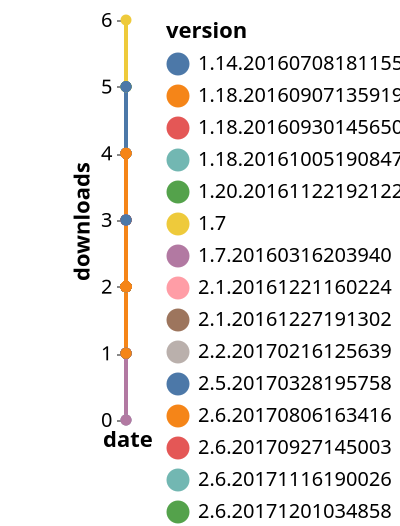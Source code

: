 {"$schema": "https://vega.github.io/schema/vega-lite/v5.json", "description": "A simple bar chart with embedded data.", "data": {"values": [{"date": "2021-09-03", "total": 2870, "delta": 2, "version": "2.2.20170216125639"}, {"date": "2021-09-04", "total": 2872, "delta": 2, "version": "2.2.20170216125639"}, {"date": "2021-09-05", "total": 2874, "delta": 2, "version": "2.2.20170216125639"}, {"date": "2021-09-06", "total": 2876, "delta": 2, "version": "2.2.20170216125639"}, {"date": "2021-09-07", "total": 2878, "delta": 2, "version": "2.2.20170216125639"}, {"date": "2021-09-08", "total": 2881, "delta": 3, "version": "2.2.20170216125639"}, {"date": "2021-09-09", "total": 2884, "delta": 3, "version": "2.2.20170216125639"}, {"date": "2021-09-10", "total": 2886, "delta": 2, "version": "2.2.20170216125639"}, {"date": "2021-09-11", "total": 2888, "delta": 2, "version": "2.2.20170216125639"}, {"date": "2021-09-12", "total": 2890, "delta": 2, "version": "2.2.20170216125639"}, {"date": "2021-09-13", "total": 2892, "delta": 2, "version": "2.2.20170216125639"}, {"date": "2021-09-14", "total": 2894, "delta": 2, "version": "2.2.20170216125639"}, {"date": "2021-09-15", "total": 2896, "delta": 2, "version": "2.2.20170216125639"}, {"date": "2021-09-16", "total": 2897, "delta": 1, "version": "2.2.20170216125639"}, {"date": "2021-09-03", "total": 2704, "delta": 3, "version": "2.6.20171116190026"}, {"date": "2021-09-04", "total": 2706, "delta": 2, "version": "2.6.20171116190026"}, {"date": "2021-09-05", "total": 2708, "delta": 2, "version": "2.6.20171116190026"}, {"date": "2021-09-06", "total": 2710, "delta": 2, "version": "2.6.20171116190026"}, {"date": "2021-09-07", "total": 2712, "delta": 2, "version": "2.6.20171116190026"}, {"date": "2021-09-08", "total": 2714, "delta": 2, "version": "2.6.20171116190026"}, {"date": "2021-09-09", "total": 2717, "delta": 3, "version": "2.6.20171116190026"}, {"date": "2021-09-10", "total": 2719, "delta": 2, "version": "2.6.20171116190026"}, {"date": "2021-09-11", "total": 2721, "delta": 2, "version": "2.6.20171116190026"}, {"date": "2021-09-12", "total": 2723, "delta": 2, "version": "2.6.20171116190026"}, {"date": "2021-09-13", "total": 2725, "delta": 2, "version": "2.6.20171116190026"}, {"date": "2021-09-14", "total": 2727, "delta": 2, "version": "2.6.20171116190026"}, {"date": "2021-09-15", "total": 2727, "delta": 0, "version": "2.6.20171116190026"}, {"date": "2021-09-16", "total": 2728, "delta": 1, "version": "2.6.20171116190026"}, {"date": "2021-09-03", "total": 2750, "delta": 2, "version": "1.20.20161122192122"}, {"date": "2021-09-04", "total": 2752, "delta": 2, "version": "1.20.20161122192122"}, {"date": "2021-09-05", "total": 2754, "delta": 2, "version": "1.20.20161122192122"}, {"date": "2021-09-06", "total": 2756, "delta": 2, "version": "1.20.20161122192122"}, {"date": "2021-09-07", "total": 2758, "delta": 2, "version": "1.20.20161122192122"}, {"date": "2021-09-08", "total": 2761, "delta": 3, "version": "1.20.20161122192122"}, {"date": "2021-09-09", "total": 2764, "delta": 3, "version": "1.20.20161122192122"}, {"date": "2021-09-10", "total": 2766, "delta": 2, "version": "1.20.20161122192122"}, {"date": "2021-09-11", "total": 2768, "delta": 2, "version": "1.20.20161122192122"}, {"date": "2021-09-12", "total": 2770, "delta": 2, "version": "1.20.20161122192122"}, {"date": "2021-09-13", "total": 2772, "delta": 2, "version": "1.20.20161122192122"}, {"date": "2021-09-14", "total": 2774, "delta": 2, "version": "1.20.20161122192122"}, {"date": "2021-09-15", "total": 2776, "delta": 2, "version": "1.20.20161122192122"}, {"date": "2021-09-16", "total": 2777, "delta": 1, "version": "1.20.20161122192122"}, {"date": "2021-09-03", "total": 2765, "delta": 3, "version": "1.18.20161005190847"}, {"date": "2021-09-04", "total": 2767, "delta": 2, "version": "1.18.20161005190847"}, {"date": "2021-09-05", "total": 2769, "delta": 2, "version": "1.18.20161005190847"}, {"date": "2021-09-06", "total": 2771, "delta": 2, "version": "1.18.20161005190847"}, {"date": "2021-09-07", "total": 2773, "delta": 2, "version": "1.18.20161005190847"}, {"date": "2021-09-08", "total": 2776, "delta": 3, "version": "1.18.20161005190847"}, {"date": "2021-09-09", "total": 2779, "delta": 3, "version": "1.18.20161005190847"}, {"date": "2021-09-10", "total": 2781, "delta": 2, "version": "1.18.20161005190847"}, {"date": "2021-09-11", "total": 2783, "delta": 2, "version": "1.18.20161005190847"}, {"date": "2021-09-12", "total": 2785, "delta": 2, "version": "1.18.20161005190847"}, {"date": "2021-09-13", "total": 2787, "delta": 2, "version": "1.18.20161005190847"}, {"date": "2021-09-14", "total": 2789, "delta": 2, "version": "1.18.20161005190847"}, {"date": "2021-09-15", "total": 2791, "delta": 2, "version": "1.18.20161005190847"}, {"date": "2021-09-16", "total": 2792, "delta": 1, "version": "1.18.20161005190847"}, {"date": "2021-09-03", "total": 3428, "delta": 2, "version": "1.7"}, {"date": "2021-09-04", "total": 3430, "delta": 2, "version": "1.7"}, {"date": "2021-09-05", "total": 3432, "delta": 2, "version": "1.7"}, {"date": "2021-09-06", "total": 3434, "delta": 2, "version": "1.7"}, {"date": "2021-09-07", "total": 3436, "delta": 2, "version": "1.7"}, {"date": "2021-09-08", "total": 3441, "delta": 5, "version": "1.7"}, {"date": "2021-09-09", "total": 3446, "delta": 5, "version": "1.7"}, {"date": "2021-09-10", "total": 3448, "delta": 2, "version": "1.7"}, {"date": "2021-09-11", "total": 3450, "delta": 2, "version": "1.7"}, {"date": "2021-09-12", "total": 3452, "delta": 2, "version": "1.7"}, {"date": "2021-09-13", "total": 3454, "delta": 2, "version": "1.7"}, {"date": "2021-09-14", "total": 3456, "delta": 2, "version": "1.7"}, {"date": "2021-09-15", "total": 3458, "delta": 2, "version": "1.7"}, {"date": "2021-09-16", "total": 3459, "delta": 1, "version": "1.7"}, {"date": "2021-09-03", "total": 2571, "delta": 2, "version": "1.18.20160930145650"}, {"date": "2021-09-04", "total": 2573, "delta": 2, "version": "1.18.20160930145650"}, {"date": "2021-09-05", "total": 2575, "delta": 2, "version": "1.18.20160930145650"}, {"date": "2021-09-06", "total": 2577, "delta": 2, "version": "1.18.20160930145650"}, {"date": "2021-09-07", "total": 2579, "delta": 2, "version": "1.18.20160930145650"}, {"date": "2021-09-08", "total": 2582, "delta": 3, "version": "1.18.20160930145650"}, {"date": "2021-09-09", "total": 2585, "delta": 3, "version": "1.18.20160930145650"}, {"date": "2021-09-10", "total": 2587, "delta": 2, "version": "1.18.20160930145650"}, {"date": "2021-09-11", "total": 2589, "delta": 2, "version": "1.18.20160930145650"}, {"date": "2021-09-12", "total": 2591, "delta": 2, "version": "1.18.20160930145650"}, {"date": "2021-09-13", "total": 2593, "delta": 2, "version": "1.18.20160930145650"}, {"date": "2021-09-14", "total": 2595, "delta": 2, "version": "1.18.20160930145650"}, {"date": "2021-09-15", "total": 2597, "delta": 2, "version": "1.18.20160930145650"}, {"date": "2021-09-16", "total": 2598, "delta": 1, "version": "1.18.20160930145650"}, {"date": "2021-09-03", "total": 2581, "delta": 2, "version": "2.1.20161221160224"}, {"date": "2021-09-04", "total": 2583, "delta": 2, "version": "2.1.20161221160224"}, {"date": "2021-09-05", "total": 2585, "delta": 2, "version": "2.1.20161221160224"}, {"date": "2021-09-06", "total": 2587, "delta": 2, "version": "2.1.20161221160224"}, {"date": "2021-09-07", "total": 2589, "delta": 2, "version": "2.1.20161221160224"}, {"date": "2021-09-08", "total": 2591, "delta": 2, "version": "2.1.20161221160224"}, {"date": "2021-09-09", "total": 2594, "delta": 3, "version": "2.1.20161221160224"}, {"date": "2021-09-10", "total": 2596, "delta": 2, "version": "2.1.20161221160224"}, {"date": "2021-09-11", "total": 2598, "delta": 2, "version": "2.1.20161221160224"}, {"date": "2021-09-12", "total": 2600, "delta": 2, "version": "2.1.20161221160224"}, {"date": "2021-09-13", "total": 2602, "delta": 2, "version": "2.1.20161221160224"}, {"date": "2021-09-14", "total": 2604, "delta": 2, "version": "2.1.20161221160224"}, {"date": "2021-09-15", "total": 2605, "delta": 1, "version": "2.1.20161221160224"}, {"date": "2021-09-16", "total": 2606, "delta": 1, "version": "2.1.20161221160224"}, {"date": "2021-09-03", "total": 4285, "delta": 2, "version": "2.7.20180611133406"}, {"date": "2021-09-04", "total": 4287, "delta": 2, "version": "2.7.20180611133406"}, {"date": "2021-09-05", "total": 4289, "delta": 2, "version": "2.7.20180611133406"}, {"date": "2021-09-06", "total": 4291, "delta": 2, "version": "2.7.20180611133406"}, {"date": "2021-09-07", "total": 4293, "delta": 2, "version": "2.7.20180611133406"}, {"date": "2021-09-08", "total": 4298, "delta": 5, "version": "2.7.20180611133406"}, {"date": "2021-09-09", "total": 4304, "delta": 6, "version": "2.7.20180611133406"}, {"date": "2021-09-10", "total": 4306, "delta": 2, "version": "2.7.20180611133406"}, {"date": "2021-09-11", "total": 4308, "delta": 2, "version": "2.7.20180611133406"}, {"date": "2021-09-12", "total": 4310, "delta": 2, "version": "2.7.20180611133406"}, {"date": "2021-09-13", "total": 4312, "delta": 2, "version": "2.7.20180611133406"}, {"date": "2021-09-14", "total": 4314, "delta": 2, "version": "2.7.20180611133406"}, {"date": "2021-09-15", "total": 4316, "delta": 2, "version": "2.7.20180611133406"}, {"date": "2021-09-16", "total": 4318, "delta": 2, "version": "2.7.20180611133406"}, {"date": "2021-09-03", "total": 4449, "delta": 3, "version": "1.7.20160316203940"}, {"date": "2021-09-04", "total": 4451, "delta": 2, "version": "1.7.20160316203940"}, {"date": "2021-09-05", "total": 4453, "delta": 2, "version": "1.7.20160316203940"}, {"date": "2021-09-06", "total": 4455, "delta": 2, "version": "1.7.20160316203940"}, {"date": "2021-09-07", "total": 4457, "delta": 2, "version": "1.7.20160316203940"}, {"date": "2021-09-08", "total": 4461, "delta": 4, "version": "1.7.20160316203940"}, {"date": "2021-09-09", "total": 4466, "delta": 5, "version": "1.7.20160316203940"}, {"date": "2021-09-10", "total": 4468, "delta": 2, "version": "1.7.20160316203940"}, {"date": "2021-09-11", "total": 4470, "delta": 2, "version": "1.7.20160316203940"}, {"date": "2021-09-12", "total": 4472, "delta": 2, "version": "1.7.20160316203940"}, {"date": "2021-09-13", "total": 4474, "delta": 2, "version": "1.7.20160316203940"}, {"date": "2021-09-14", "total": 4476, "delta": 2, "version": "1.7.20160316203940"}, {"date": "2021-09-15", "total": 4477, "delta": 1, "version": "1.7.20160316203940"}, {"date": "2021-09-16", "total": 4478, "delta": 1, "version": "1.7.20160316203940"}, {"date": "2021-09-03", "total": 249, "delta": 1, "version": "2.7.20180809223002"}, {"date": "2021-09-04", "total": 250, "delta": 1, "version": "2.7.20180809223002"}, {"date": "2021-09-05", "total": 251, "delta": 1, "version": "2.7.20180809223002"}, {"date": "2021-09-06", "total": 252, "delta": 1, "version": "2.7.20180809223002"}, {"date": "2021-09-07", "total": 253, "delta": 1, "version": "2.7.20180809223002"}, {"date": "2021-09-08", "total": 253, "delta": 0, "version": "2.7.20180809223002"}, {"date": "2021-09-09", "total": 256, "delta": 3, "version": "2.7.20180809223002"}, {"date": "2021-09-10", "total": 258, "delta": 2, "version": "2.7.20180809223002"}, {"date": "2021-09-11", "total": 259, "delta": 1, "version": "2.7.20180809223002"}, {"date": "2021-09-12", "total": 260, "delta": 1, "version": "2.7.20180809223002"}, {"date": "2021-09-13", "total": 261, "delta": 1, "version": "2.7.20180809223002"}, {"date": "2021-09-14", "total": 262, "delta": 1, "version": "2.7.20180809223002"}, {"date": "2021-09-15", "total": 262, "delta": 0, "version": "2.7.20180809223002"}, {"date": "2021-09-16", "total": 263, "delta": 1, "version": "2.7.20180809223002"}, {"date": "2021-09-03", "total": 3128, "delta": 2, "version": "2.6.20170927145003"}, {"date": "2021-09-04", "total": 3130, "delta": 2, "version": "2.6.20170927145003"}, {"date": "2021-09-05", "total": 3132, "delta": 2, "version": "2.6.20170927145003"}, {"date": "2021-09-06", "total": 3134, "delta": 2, "version": "2.6.20170927145003"}, {"date": "2021-09-07", "total": 3136, "delta": 2, "version": "2.6.20170927145003"}, {"date": "2021-09-08", "total": 3139, "delta": 3, "version": "2.6.20170927145003"}, {"date": "2021-09-09", "total": 3142, "delta": 3, "version": "2.6.20170927145003"}, {"date": "2021-09-10", "total": 3144, "delta": 2, "version": "2.6.20170927145003"}, {"date": "2021-09-11", "total": 3146, "delta": 2, "version": "2.6.20170927145003"}, {"date": "2021-09-12", "total": 3148, "delta": 2, "version": "2.6.20170927145003"}, {"date": "2021-09-13", "total": 3150, "delta": 2, "version": "2.6.20170927145003"}, {"date": "2021-09-14", "total": 3152, "delta": 2, "version": "2.6.20170927145003"}, {"date": "2021-09-15", "total": 3153, "delta": 1, "version": "2.6.20170927145003"}, {"date": "2021-09-16", "total": 3154, "delta": 1, "version": "2.6.20170927145003"}, {"date": "2021-09-03", "total": 3132, "delta": 2, "version": "2.6.20171201034858"}, {"date": "2021-09-04", "total": 3134, "delta": 2, "version": "2.6.20171201034858"}, {"date": "2021-09-05", "total": 3136, "delta": 2, "version": "2.6.20171201034858"}, {"date": "2021-09-06", "total": 3138, "delta": 2, "version": "2.6.20171201034858"}, {"date": "2021-09-07", "total": 3140, "delta": 2, "version": "2.6.20171201034858"}, {"date": "2021-09-08", "total": 3145, "delta": 5, "version": "2.6.20171201034858"}, {"date": "2021-09-09", "total": 3150, "delta": 5, "version": "2.6.20171201034858"}, {"date": "2021-09-10", "total": 3152, "delta": 2, "version": "2.6.20171201034858"}, {"date": "2021-09-11", "total": 3154, "delta": 2, "version": "2.6.20171201034858"}, {"date": "2021-09-12", "total": 3156, "delta": 2, "version": "2.6.20171201034858"}, {"date": "2021-09-13", "total": 3158, "delta": 2, "version": "2.6.20171201034858"}, {"date": "2021-09-14", "total": 3160, "delta": 2, "version": "2.6.20171201034858"}, {"date": "2021-09-15", "total": 3162, "delta": 2, "version": "2.6.20171201034858"}, {"date": "2021-09-16", "total": 3163, "delta": 1, "version": "2.6.20171201034858"}, {"date": "2021-09-03", "total": 2784, "delta": 2, "version": "2.1.20161227191302"}, {"date": "2021-09-04", "total": 2786, "delta": 2, "version": "2.1.20161227191302"}, {"date": "2021-09-05", "total": 2788, "delta": 2, "version": "2.1.20161227191302"}, {"date": "2021-09-06", "total": 2790, "delta": 2, "version": "2.1.20161227191302"}, {"date": "2021-09-07", "total": 2792, "delta": 2, "version": "2.1.20161227191302"}, {"date": "2021-09-08", "total": 2795, "delta": 3, "version": "2.1.20161227191302"}, {"date": "2021-09-09", "total": 2798, "delta": 3, "version": "2.1.20161227191302"}, {"date": "2021-09-10", "total": 2800, "delta": 2, "version": "2.1.20161227191302"}, {"date": "2021-09-11", "total": 2802, "delta": 2, "version": "2.1.20161227191302"}, {"date": "2021-09-12", "total": 2804, "delta": 2, "version": "2.1.20161227191302"}, {"date": "2021-09-13", "total": 2806, "delta": 2, "version": "2.1.20161227191302"}, {"date": "2021-09-14", "total": 2808, "delta": 2, "version": "2.1.20161227191302"}, {"date": "2021-09-15", "total": 2809, "delta": 1, "version": "2.1.20161227191302"}, {"date": "2021-09-16", "total": 2810, "delta": 1, "version": "2.1.20161227191302"}, {"date": "2021-09-03", "total": 5201, "delta": 4, "version": "1.14.20160708181155"}, {"date": "2021-09-04", "total": 5205, "delta": 4, "version": "1.14.20160708181155"}, {"date": "2021-09-05", "total": 5209, "delta": 4, "version": "1.14.20160708181155"}, {"date": "2021-09-06", "total": 5213, "delta": 4, "version": "1.14.20160708181155"}, {"date": "2021-09-07", "total": 5217, "delta": 4, "version": "1.14.20160708181155"}, {"date": "2021-09-08", "total": 5222, "delta": 5, "version": "1.14.20160708181155"}, {"date": "2021-09-09", "total": 5227, "delta": 5, "version": "1.14.20160708181155"}, {"date": "2021-09-10", "total": 5231, "delta": 4, "version": "1.14.20160708181155"}, {"date": "2021-09-11", "total": 5235, "delta": 4, "version": "1.14.20160708181155"}, {"date": "2021-09-12", "total": 5239, "delta": 4, "version": "1.14.20160708181155"}, {"date": "2021-09-13", "total": 5243, "delta": 4, "version": "1.14.20160708181155"}, {"date": "2021-09-14", "total": 5247, "delta": 4, "version": "1.14.20160708181155"}, {"date": "2021-09-15", "total": 5251, "delta": 4, "version": "1.14.20160708181155"}, {"date": "2021-09-16", "total": 5253, "delta": 2, "version": "1.14.20160708181155"}, {"date": "2021-09-03", "total": 2966, "delta": 2, "version": "1.18.20160907135919"}, {"date": "2021-09-04", "total": 2968, "delta": 2, "version": "1.18.20160907135919"}, {"date": "2021-09-05", "total": 2970, "delta": 2, "version": "1.18.20160907135919"}, {"date": "2021-09-06", "total": 2972, "delta": 2, "version": "1.18.20160907135919"}, {"date": "2021-09-07", "total": 2974, "delta": 2, "version": "1.18.20160907135919"}, {"date": "2021-09-08", "total": 2978, "delta": 4, "version": "1.18.20160907135919"}, {"date": "2021-09-09", "total": 2982, "delta": 4, "version": "1.18.20160907135919"}, {"date": "2021-09-10", "total": 2984, "delta": 2, "version": "1.18.20160907135919"}, {"date": "2021-09-11", "total": 2986, "delta": 2, "version": "1.18.20160907135919"}, {"date": "2021-09-12", "total": 2988, "delta": 2, "version": "1.18.20160907135919"}, {"date": "2021-09-13", "total": 2990, "delta": 2, "version": "1.18.20160907135919"}, {"date": "2021-09-14", "total": 2992, "delta": 2, "version": "1.18.20160907135919"}, {"date": "2021-09-15", "total": 2994, "delta": 2, "version": "1.18.20160907135919"}, {"date": "2021-09-16", "total": 2995, "delta": 1, "version": "1.18.20160907135919"}, {"date": "2021-09-03", "total": 3302, "delta": 2, "version": "2.5.20170328195758"}, {"date": "2021-09-04", "total": 3304, "delta": 2, "version": "2.5.20170328195758"}, {"date": "2021-09-05", "total": 3306, "delta": 2, "version": "2.5.20170328195758"}, {"date": "2021-09-06", "total": 3308, "delta": 2, "version": "2.5.20170328195758"}, {"date": "2021-09-07", "total": 3310, "delta": 2, "version": "2.5.20170328195758"}, {"date": "2021-09-08", "total": 3313, "delta": 3, "version": "2.5.20170328195758"}, {"date": "2021-09-09", "total": 3316, "delta": 3, "version": "2.5.20170328195758"}, {"date": "2021-09-10", "total": 3318, "delta": 2, "version": "2.5.20170328195758"}, {"date": "2021-09-11", "total": 3320, "delta": 2, "version": "2.5.20170328195758"}, {"date": "2021-09-12", "total": 3322, "delta": 2, "version": "2.5.20170328195758"}, {"date": "2021-09-13", "total": 3324, "delta": 2, "version": "2.5.20170328195758"}, {"date": "2021-09-14", "total": 3326, "delta": 2, "version": "2.5.20170328195758"}, {"date": "2021-09-15", "total": 3328, "delta": 2, "version": "2.5.20170328195758"}, {"date": "2021-09-16", "total": 3329, "delta": 1, "version": "2.5.20170328195758"}, {"date": "2021-09-03", "total": 3383, "delta": 2, "version": "2.6.20170806163416"}, {"date": "2021-09-04", "total": 3385, "delta": 2, "version": "2.6.20170806163416"}, {"date": "2021-09-05", "total": 3387, "delta": 2, "version": "2.6.20170806163416"}, {"date": "2021-09-06", "total": 3389, "delta": 2, "version": "2.6.20170806163416"}, {"date": "2021-09-07", "total": 3391, "delta": 2, "version": "2.6.20170806163416"}, {"date": "2021-09-08", "total": 3395, "delta": 4, "version": "2.6.20170806163416"}, {"date": "2021-09-09", "total": 3399, "delta": 4, "version": "2.6.20170806163416"}, {"date": "2021-09-10", "total": 3401, "delta": 2, "version": "2.6.20170806163416"}, {"date": "2021-09-11", "total": 3403, "delta": 2, "version": "2.6.20170806163416"}, {"date": "2021-09-12", "total": 3405, "delta": 2, "version": "2.6.20170806163416"}, {"date": "2021-09-13", "total": 3407, "delta": 2, "version": "2.6.20170806163416"}, {"date": "2021-09-14", "total": 3409, "delta": 2, "version": "2.6.20170806163416"}, {"date": "2021-09-15", "total": 3411, "delta": 2, "version": "2.6.20170806163416"}, {"date": "2021-09-16", "total": 3412, "delta": 1, "version": "2.6.20170806163416"}]}, "width": "container", "mark": {"type": "line", "point": {"filled": true}}, "encoding": {"x": {"field": "date", "type": "temporal", "timeUnit": "yearmonthdate", "title": "date", "axis": {"labelAngle": -15}}, "y": {"field": "delta", "type": "quantitative", "title": "downloads"}, "color": {"field": "version", "type": "nominal"}, "tooltip": {"field": "delta"}}}
